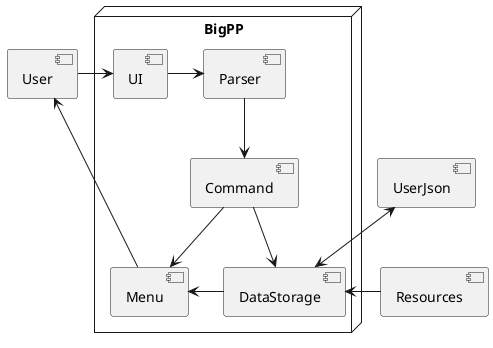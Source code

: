 @startuml

node "BigPP" {
    [UI]
    [Parser]
    [Command]
    [DataStorage]
    [Menu]
}

[User] -> [UI]
[UI] -> [Parser]
[Parser] --> [Command]
[Command] --> [Menu]
[Menu] -left-> [User]
[Command] --> [DataStorage]
[DataStorage] -left-> [Menu]
[Resources] -right-> [DataStorage]
[UserJson] <--> [DataStorage]


@enduml